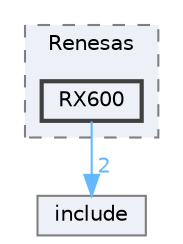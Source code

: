 digraph "D:/Projects/Raspberrypi_pico/pico_freertos_final/freertos_pico2/pico_freertos/FreeRTOS-Kernel/portable/Renesas/RX600"
{
 // LATEX_PDF_SIZE
  bgcolor="transparent";
  edge [fontname=Helvetica,fontsize=10,labelfontname=Helvetica,labelfontsize=10];
  node [fontname=Helvetica,fontsize=10,shape=box,height=0.2,width=0.4];
  compound=true
  subgraph clusterdir_24fa40bde97ae3942bf436ab85395b7f {
    graph [ bgcolor="#edf0f7", pencolor="grey50", label="Renesas", fontname=Helvetica,fontsize=10 style="filled,dashed", URL="dir_24fa40bde97ae3942bf436ab85395b7f.html",tooltip=""]
  dir_972467d905dee17bfffc71e39974c5e7 [label="RX600", fillcolor="#edf0f7", color="grey25", style="filled,bold", URL="dir_972467d905dee17bfffc71e39974c5e7.html",tooltip=""];
  }
  dir_c69ece34c3f150cb2c6f1098178b172a [label="include", fillcolor="#edf0f7", color="grey50", style="filled", URL="dir_c69ece34c3f150cb2c6f1098178b172a.html",tooltip=""];
  dir_972467d905dee17bfffc71e39974c5e7->dir_c69ece34c3f150cb2c6f1098178b172a [headlabel="2", labeldistance=1.5 headhref="dir_000214_000125.html" href="dir_000214_000125.html" color="steelblue1" fontcolor="steelblue1"];
}
